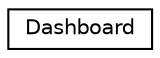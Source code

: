 digraph G
{
  edge [fontname="Helvetica",fontsize="10",labelfontname="Helvetica",labelfontsize="10"];
  node [fontname="Helvetica",fontsize="10",shape=record];
  rankdir="LR";
  Node1 [label="Dashboard",height=0.2,width=0.4,color="black", fillcolor="white", style="filled",URL="$interface_dashboard.html"];
}
